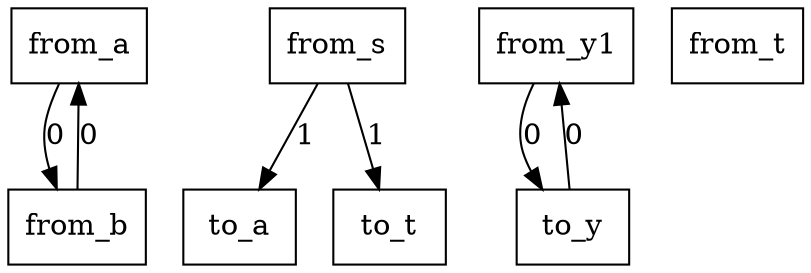 digraph {
    graph [rankdir=TB
          ,bgcolor=transparent];
    node [shape=box
         ,fillcolor=white
         ,style=filled];
    0 [label=<from_a>];
    1 [label=<from_b>];
    2 [label=<from_s>];
    3 [label=<from_y1>];
    4 [label=<from_t>];
    5 [label=<to_a>];
    6 [label=<to_t>];
    7 [label=<to_y>];
    0 -> 1 [label=0];
    1 -> 0 [label=0];
    2 -> 5 [label=1];
    2 -> 6 [label=1];
    3 -> 7 [label=0];
    7 -> 3 [label=0];
}